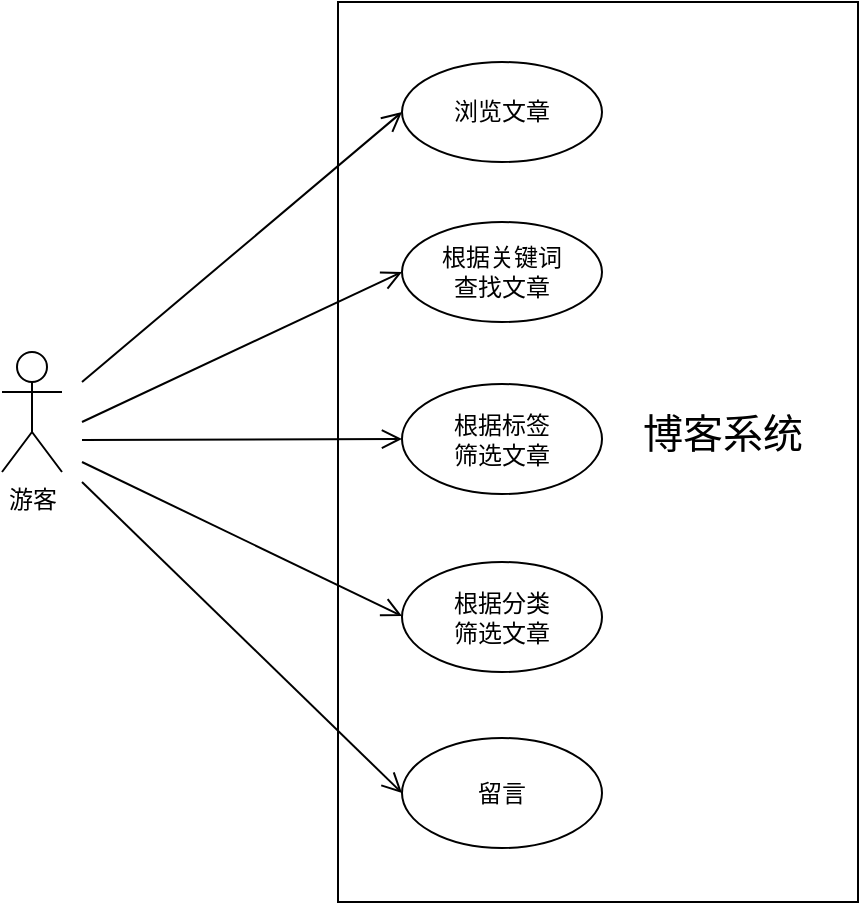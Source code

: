 <mxfile version="18.0.8" type="github">
  <diagram id="U74okNCRCtMUIy03YVCS" name="第 1 页">
    <mxGraphModel dx="1422" dy="761" grid="1" gridSize="10" guides="1" tooltips="1" connect="1" arrows="1" fold="1" page="1" pageScale="1" pageWidth="827" pageHeight="1169" math="0" shadow="0">
      <root>
        <mxCell id="0" />
        <mxCell id="1" parent="0" />
        <object label="游客" id="rIHl6FyDkgv5h2tOe7h_-1">
          <mxCell style="shape=umlActor;verticalLabelPosition=bottom;verticalAlign=top;html=1;" vertex="1" parent="1">
            <mxGeometry x="160" y="565" width="30" height="60" as="geometry" />
          </mxCell>
        </object>
        <mxCell id="rIHl6FyDkgv5h2tOe7h_-6" value="" style="html=1;" vertex="1" parent="1">
          <mxGeometry x="328" y="390" width="260" height="450" as="geometry" />
        </mxCell>
        <mxCell id="rIHl6FyDkgv5h2tOe7h_-7" value="浏览文章" style="ellipse;whiteSpace=wrap;html=1;" vertex="1" parent="1">
          <mxGeometry x="360" y="420" width="100" height="50" as="geometry" />
        </mxCell>
        <mxCell id="rIHl6FyDkgv5h2tOe7h_-15" value="根据关键词&lt;br&gt;查找文章" style="ellipse;whiteSpace=wrap;html=1;" vertex="1" parent="1">
          <mxGeometry x="360" y="500" width="100" height="50" as="geometry" />
        </mxCell>
        <mxCell id="rIHl6FyDkgv5h2tOe7h_-16" value="根据分类&lt;br&gt;筛选文章&lt;span style=&quot;color: rgba(0, 0, 0, 0); font-family: monospace; font-size: 0px; text-align: start;&quot;&gt;%3CmxGraphModel%3E%3Croot%3E%3CmxCell%20id%3D%220%22%2F%3E%3CmxCell%20id%3D%221%22%20parent%3D%220%22%2F%3E%3CmxCell%20id%3D%222%22%20value%3D%22%E6%B5%8F%E8%A7%88%E6%96%87%E7%AB%A0%22%20style%3D%22ellipse%3BwhiteSpace%3Dwrap%3Bhtml%3D1%3B%22%20vertex%3D%221%22%20parent%3D%221%22%3E%3CmxGeometry%20x%3D%22360%22%20y%3D%22410%22%20width%3D%2290%22%20height%3D%2240%22%20as%3D%22geometry%22%2F%3E%3C%2FmxCell%3E%3C%2Froot%3E%3C%2FmxGraphModel%3E&lt;/span&gt;&lt;span style=&quot;color: rgba(0, 0, 0, 0); font-family: monospace; font-size: 0px; text-align: start;&quot;&gt;%3CmxGraphModel%3E%3Croot%3E%3CmxCell%20id%3D%220%22%2F%3E%3CmxCell%20id%3D%221%22%20parent%3D%220%22%2F%3E%3CmxCell%20id%3D%222%22%20value%3D%22%E6%B5%8F%E8%A7%88%E6%96%87%E7%AB%A0%22%20style%3D%22ellipse%3BwhiteSpace%3Dwrap%3Bhtml%3D1%3B%22%20vertex%3D%221%22%20parent%3D%221%22%3E%3CmxGeometry%20x%3D%22360%22%20y%3D%22410%22%20width%3D%2290%22%20height%3D%2240%22%20as%3D%22geometry%22%2F%3E%3C%2FmxCell%3E%3C%2Froot%3E%3C%2FmxGraphModel%3E&lt;/span&gt;" style="ellipse;whiteSpace=wrap;html=1;" vertex="1" parent="1">
          <mxGeometry x="360" y="670" width="100" height="55" as="geometry" />
        </mxCell>
        <mxCell id="rIHl6FyDkgv5h2tOe7h_-17" value="根据标签&lt;br&gt;筛选文章&lt;span style=&quot;color: rgba(0, 0, 0, 0); font-family: monospace; font-size: 0px; text-align: start;&quot;&gt;%3CmxGraphModel%3E%3Croot%3E%3CmxCell%20id%3D%220%22%2F%3E%3CmxCell%20id%3D%221%22%20parent%3D%220%22%2F%3E%3CmxCell%20id%3D%222%22%20value%3D%22%E6%B5%8F%E8%A7%88%E6%96%87%E7%AB%A0%22%20style%3D%22ellipse%3BwhiteSpace%3Dwrap%3Bhtml%3D1%3B%22%20vertex%3D%221%22%20parent%3D%221%22%3E%3CmxGeometry%20x%3D%22360%22%20y%3D%22410%22%20width%3D%2290%22%20height%3D%2240%22%20as%3D%22geometry%22%2F%3E%3C%2FmxCell%3E%3C%2Froot%3E%3C%2FmxGraphModel%3E&lt;/span&gt;&lt;span style=&quot;color: rgba(0, 0, 0, 0); font-family: monospace; font-size: 0px; text-align: start;&quot;&gt;%3CmxGraphModel%3E%3Croot%3E%3CmxCell%20id%3D%220%22%2F%3E%3CmxCell%20id%3D%221%22%20parent%3D%220%22%2F%3E%3CmxCell%20id%3D%222%22%20value%3D%22%E6%B5%8F%E8%A7%88%E6%96%87%E7%AB%A0%22%20style%3D%22ellipse%3BwhiteSpace%3Dwrap%3Bhtml%3D1%3B%22%20vertex%3D%221%22%20parent%3D%221%22%3E%3CmxGeometry%20x%3D%22360%22%20y%3D%22410%22%20width%3D%2290%22%20height%3D%2240%22%20as%3D%22geometry%22%2F%3E%3C%2FmxCell%3E%3C%2Froot%3E%3C%2FmxGraphModel%3E&lt;/span&gt;" style="ellipse;whiteSpace=wrap;html=1;" vertex="1" parent="1">
          <mxGeometry x="360" y="581" width="100" height="55" as="geometry" />
        </mxCell>
        <mxCell id="rIHl6FyDkgv5h2tOe7h_-18" value="留言" style="ellipse;whiteSpace=wrap;html=1;" vertex="1" parent="1">
          <mxGeometry x="360" y="758" width="100" height="55" as="geometry" />
        </mxCell>
        <mxCell id="rIHl6FyDkgv5h2tOe7h_-19" value="&lt;span style=&quot;font-weight: normal;&quot;&gt;&lt;font style=&quot;font-size: 20px;&quot;&gt;博客系统&lt;/font&gt;&lt;/span&gt;" style="text;strokeColor=none;fillColor=none;html=1;fontSize=24;fontStyle=1;verticalAlign=middle;align=center;" vertex="1" parent="1">
          <mxGeometry x="470" y="585" width="100" height="40" as="geometry" />
        </mxCell>
        <mxCell id="rIHl6FyDkgv5h2tOe7h_-22" value="" style="endArrow=open;startArrow=none;endFill=0;startFill=0;endSize=8;html=1;verticalAlign=bottom;labelBackgroundColor=none;strokeWidth=1;rounded=0;entryX=0;entryY=0.5;entryDx=0;entryDy=0;" edge="1" parent="1" target="rIHl6FyDkgv5h2tOe7h_-7">
          <mxGeometry width="160" relative="1" as="geometry">
            <mxPoint x="200" y="580" as="sourcePoint" />
            <mxPoint x="350" y="550" as="targetPoint" />
          </mxGeometry>
        </mxCell>
        <mxCell id="rIHl6FyDkgv5h2tOe7h_-23" value="" style="endArrow=open;startArrow=none;endFill=0;startFill=0;endSize=8;html=1;verticalAlign=bottom;labelBackgroundColor=none;strokeWidth=1;rounded=0;entryX=0;entryY=0.5;entryDx=0;entryDy=0;" edge="1" parent="1" target="rIHl6FyDkgv5h2tOe7h_-15">
          <mxGeometry width="160" relative="1" as="geometry">
            <mxPoint x="200" y="600" as="sourcePoint" />
            <mxPoint x="370" y="455" as="targetPoint" />
          </mxGeometry>
        </mxCell>
        <mxCell id="rIHl6FyDkgv5h2tOe7h_-24" value="" style="endArrow=open;startArrow=none;endFill=0;startFill=0;endSize=8;html=1;verticalAlign=bottom;labelBackgroundColor=none;strokeWidth=1;rounded=0;entryX=0;entryY=0.5;entryDx=0;entryDy=0;" edge="1" parent="1" target="rIHl6FyDkgv5h2tOe7h_-17">
          <mxGeometry width="160" relative="1" as="geometry">
            <mxPoint x="200" y="609" as="sourcePoint" />
            <mxPoint x="370" y="535" as="targetPoint" />
          </mxGeometry>
        </mxCell>
        <mxCell id="rIHl6FyDkgv5h2tOe7h_-28" value="" style="endArrow=open;startArrow=none;endFill=0;startFill=0;endSize=8;html=1;verticalAlign=bottom;labelBackgroundColor=none;strokeWidth=1;rounded=0;fontSize=20;" edge="1" parent="1">
          <mxGeometry width="160" relative="1" as="geometry">
            <mxPoint x="200" y="620" as="sourcePoint" />
            <mxPoint x="360" y="697" as="targetPoint" />
          </mxGeometry>
        </mxCell>
        <mxCell id="rIHl6FyDkgv5h2tOe7h_-29" value="" style="endArrow=open;startArrow=none;endFill=0;startFill=0;endSize=8;html=1;verticalAlign=bottom;labelBackgroundColor=none;strokeWidth=1;rounded=0;fontSize=20;entryX=0;entryY=0.5;entryDx=0;entryDy=0;" edge="1" parent="1" target="rIHl6FyDkgv5h2tOe7h_-18">
          <mxGeometry width="160" relative="1" as="geometry">
            <mxPoint x="200" y="630" as="sourcePoint" />
            <mxPoint x="370" y="707" as="targetPoint" />
          </mxGeometry>
        </mxCell>
      </root>
    </mxGraphModel>
  </diagram>
</mxfile>
